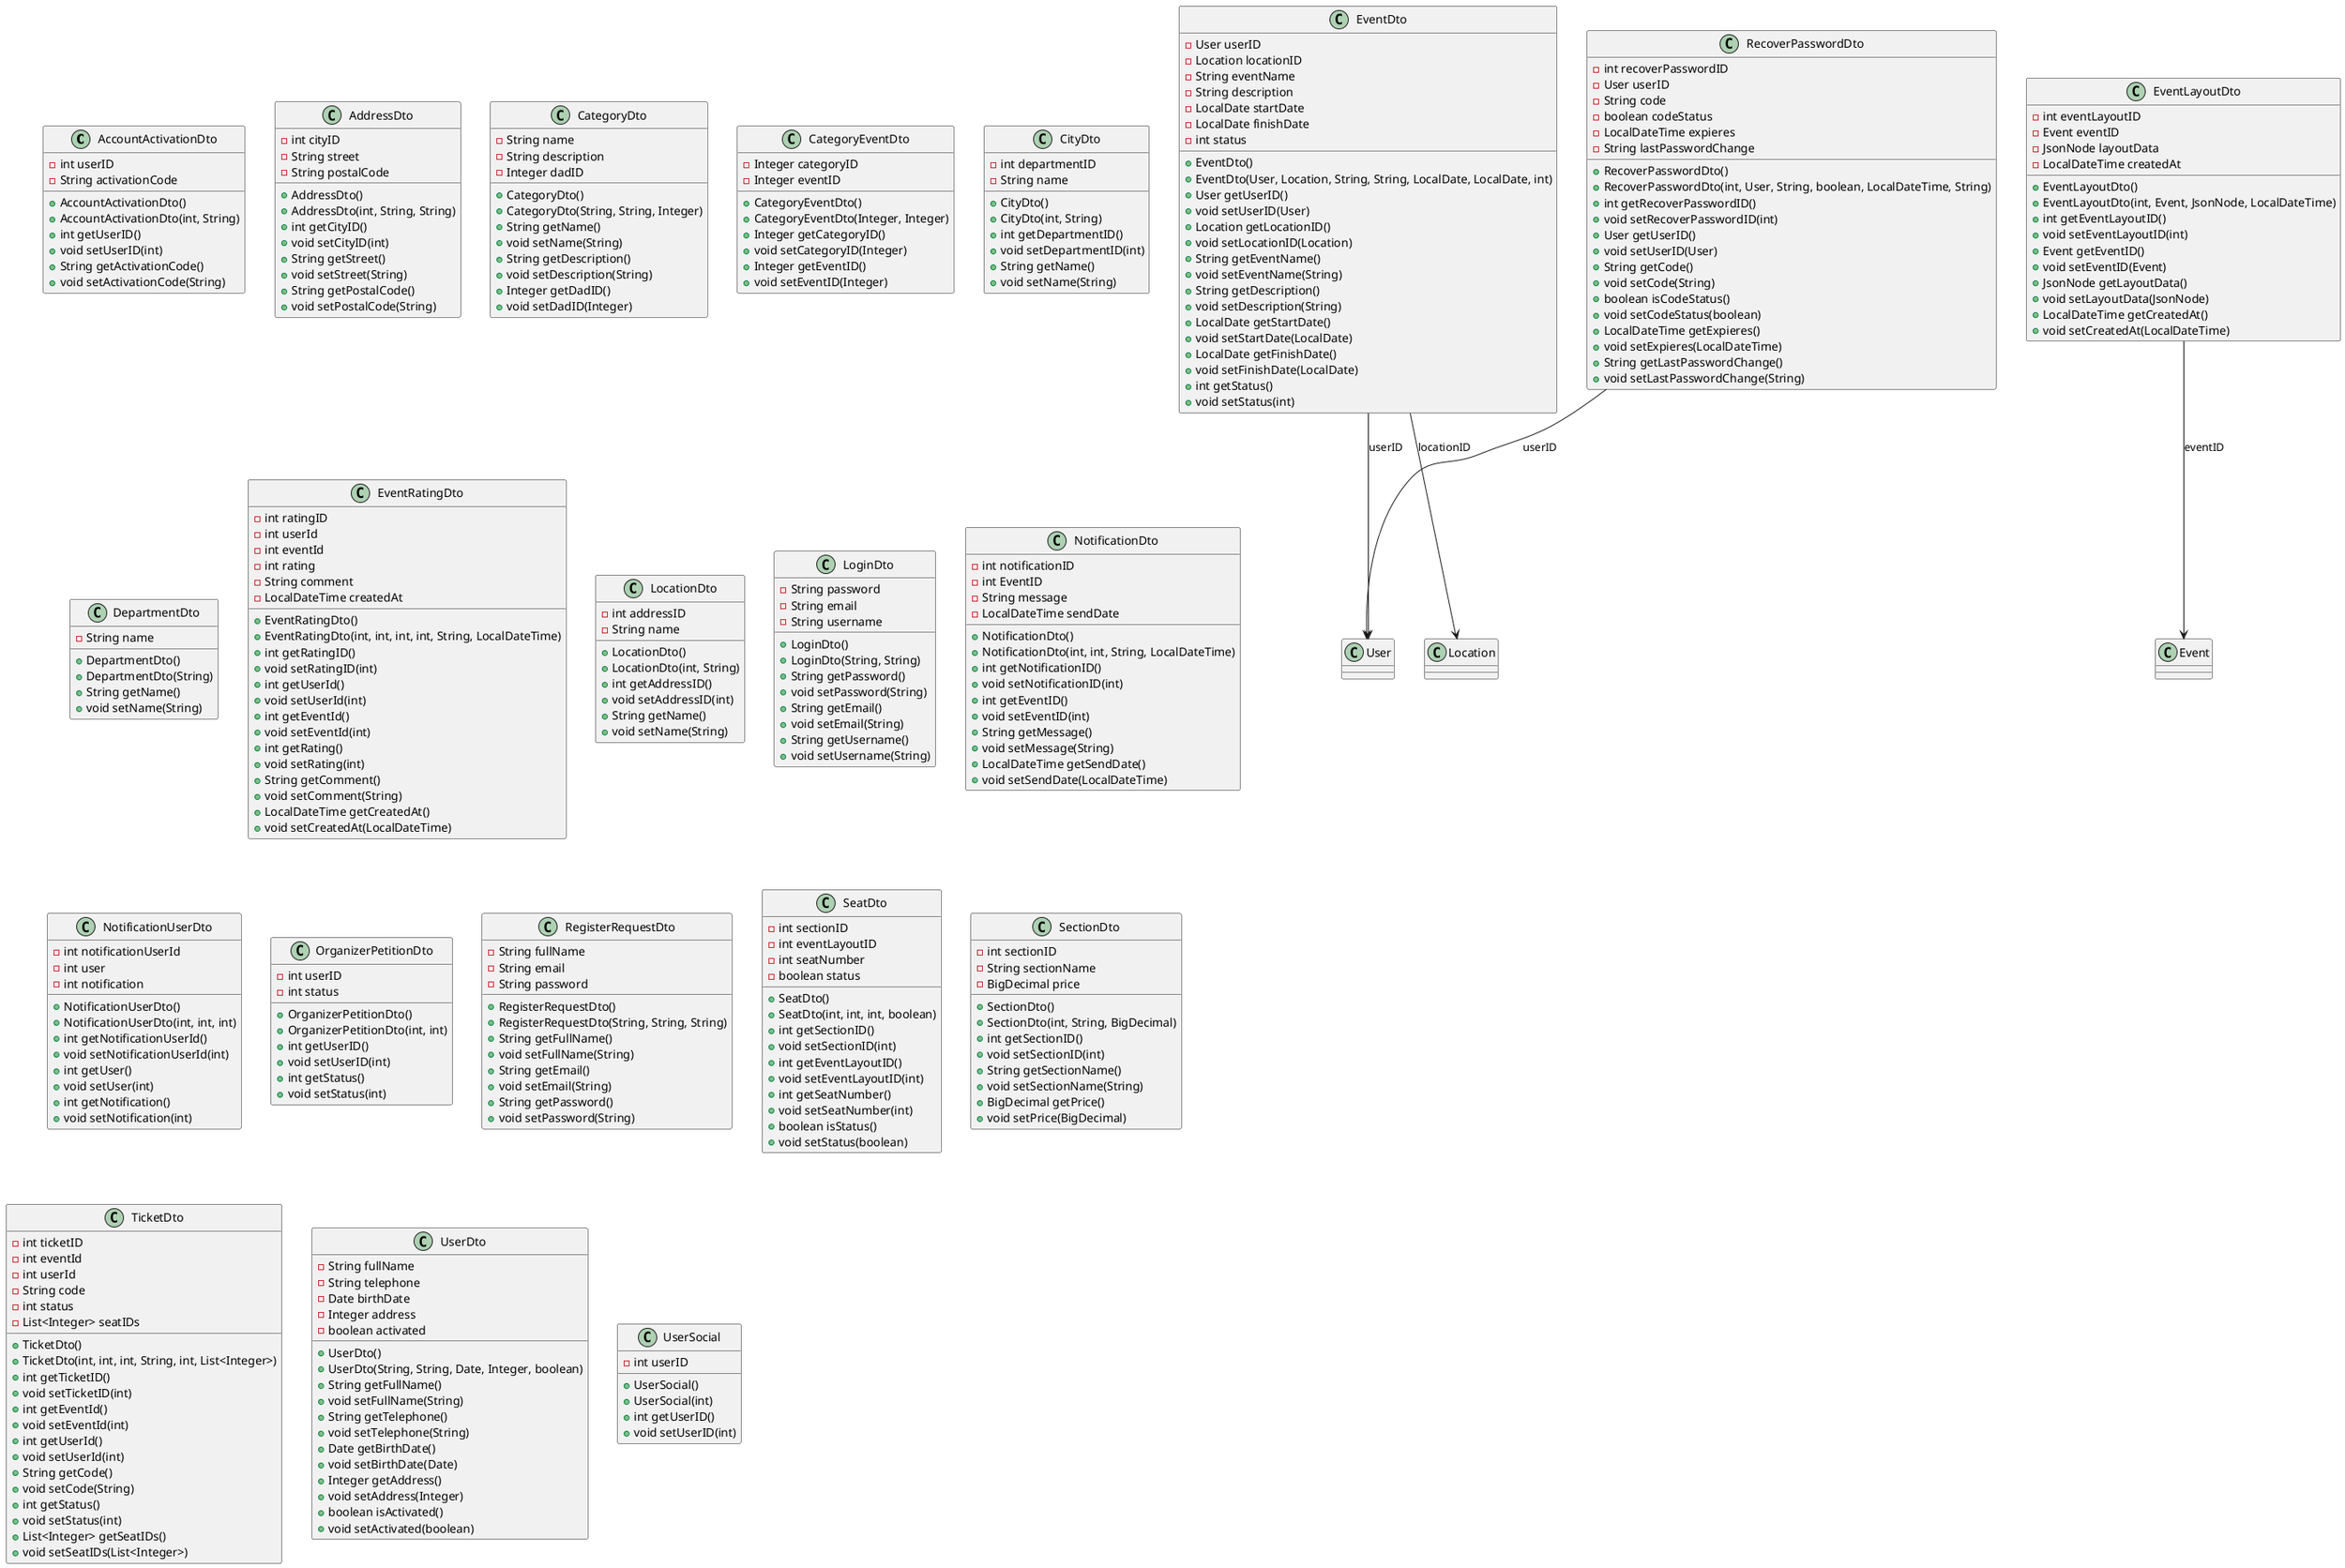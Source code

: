@startuml Complete DTO Class Diagram

class AccountActivationDto {
    - int userID
    - String activationCode
    + AccountActivationDto()
    + AccountActivationDto(int, String)
    + int getUserID()
    + void setUserID(int)
    + String getActivationCode()
    + void setActivationCode(String)
}

class AddressDto {
    - int cityID
    - String street
    - String postalCode
    + AddressDto()
    + AddressDto(int, String, String)
    + int getCityID()
    + void setCityID(int)
    + String getStreet()
    + void setStreet(String)
    + String getPostalCode()
    + void setPostalCode(String)
}

class CategoryDto {
    - String name
    - String description
    - Integer dadID
    + CategoryDto()
    + CategoryDto(String, String, Integer)
    + String getName()
    + void setName(String)
    + String getDescription()
    + void setDescription(String)
    + Integer getDadID()
    + void setDadID(Integer)
}

class CategoryEventDto {
    - Integer categoryID
    - Integer eventID
    + CategoryEventDto()
    + CategoryEventDto(Integer, Integer)
    + Integer getCategoryID()
    + void setCategoryID(Integer)
    + Integer getEventID()
    + void setEventID(Integer)
}

class CityDto {
    - int departmentID
    - String name
    + CityDto()
    + CityDto(int, String)
    + int getDepartmentID()
    + void setDepartmentID(int)
    + String getName()
    + void setName(String)
}

class DepartmentDto {
    - String name
    + DepartmentDto()
    + DepartmentDto(String)
    + String getName()
    + void setName(String)
}

class EventDto {
    - User userID
    - Location locationID
    - String eventName
    - String description
    - LocalDate startDate
    - LocalDate finishDate
    - int status
    + EventDto()
    + EventDto(User, Location, String, String, LocalDate, LocalDate, int)
    + User getUserID()
    + void setUserID(User)
    + Location getLocationID()
    + void setLocationID(Location)
    + String getEventName()
    + void setEventName(String)
    + String getDescription()
    + void setDescription(String)
    + LocalDate getStartDate()
    + void setStartDate(LocalDate)
    + LocalDate getFinishDate()
    + void setFinishDate(LocalDate)
    + int getStatus()
    + void setStatus(int)
}

class EventLayoutDto {
    - int eventLayoutID
    - Event eventID
    - JsonNode layoutData
    - LocalDateTime createdAt
    + EventLayoutDto()
    + EventLayoutDto(int, Event, JsonNode, LocalDateTime)
    + int getEventLayoutID()
    + void setEventLayoutID(int)
    + Event getEventID()
    + void setEventID(Event)
    + JsonNode getLayoutData()
    + void setLayoutData(JsonNode)
    + LocalDateTime getCreatedAt()
    + void setCreatedAt(LocalDateTime)
}

class EventRatingDto {
    - int ratingID
    - int userId
    - int eventId
    - int rating
    - String comment
    - LocalDateTime createdAt
    + EventRatingDto()
    + EventRatingDto(int, int, int, int, String, LocalDateTime)
    + int getRatingID()
    + void setRatingID(int)
    + int getUserId()
    + void setUserId(int)
    + int getEventId()
    + void setEventId(int)
    + int getRating()
    + void setRating(int)
    + String getComment()
    + void setComment(String)
    + LocalDateTime getCreatedAt()
    + void setCreatedAt(LocalDateTime)
}

class LocationDto {
    - int addressID
    - String name
    + LocationDto()
    + LocationDto(int, String)
    + int getAddressID()
    + void setAddressID(int)
    + String getName()
    + void setName(String)
}

class LoginDto {
    - String password
    - String email
    - String username
    + LoginDto()
    + LoginDto(String, String)
    + String getPassword()
    + void setPassword(String)
    + String getEmail()
    + void setEmail(String)
    + String getUsername()
    + void setUsername(String)
}

class NotificationDto {
    - int notificationID
    - int EventID
    - String message
    - LocalDateTime sendDate
    + NotificationDto()
    + NotificationDto(int, int, String, LocalDateTime)
    + int getNotificationID()
    + void setNotificationID(int)
    + int getEventID()
    + void setEventID(int)
    + String getMessage()
    + void setMessage(String)
    + LocalDateTime getSendDate()
    + void setSendDate(LocalDateTime)
}

class NotificationUserDto {
    - int notificationUserId
    - int user
    - int notification
    + NotificationUserDto()
    + NotificationUserDto(int, int, int)
    + int getNotificationUserId()
    + void setNotificationUserId(int)
    + int getUser()
    + void setUser(int)
    + int getNotification()
    + void setNotification(int)
}

class OrganizerPetitionDto {
    - int userID
    - int status
    + OrganizerPetitionDto()
    + OrganizerPetitionDto(int, int)
    + int getUserID()
    + void setUserID(int)
    + int getStatus()
    + void setStatus(int)
}

class RecoverPasswordDto {
    - int recoverPasswordID
    - User userID
    - String code
    - boolean codeStatus
    - LocalDateTime expieres
    - String lastPasswordChange
    + RecoverPasswordDto()
    + RecoverPasswordDto(int, User, String, boolean, LocalDateTime, String)
    + int getRecoverPasswordID()
    + void setRecoverPasswordID(int)
    + User getUserID()
    + void setUserID(User)
    + String getCode()
    + void setCode(String)
    + boolean isCodeStatus()
    + void setCodeStatus(boolean)
    + LocalDateTime getExpieres()
    + void setExpieres(LocalDateTime)
    + String getLastPasswordChange()
    + void setLastPasswordChange(String)
}

class RegisterRequestDto {
    - String fullName
    - String email
    - String password
    + RegisterRequestDto()
    + RegisterRequestDto(String, String, String)
    + String getFullName()
    + void setFullName(String)
    + String getEmail()
    + void setEmail(String)
    + String getPassword()
    + void setPassword(String)
}

class SeatDto {
    - int sectionID
    - int eventLayoutID
    - int seatNumber
    - boolean status
    + SeatDto()
    + SeatDto(int, int, int, boolean)
    + int getSectionID()
    + void setSectionID(int)
    + int getEventLayoutID()
    + void setEventLayoutID(int)
    + int getSeatNumber()
    + void setSeatNumber(int)
    + boolean isStatus()
    + void setStatus(boolean)
}

class SectionDto {
    - int sectionID
    - String sectionName
    - BigDecimal price
    + SectionDto()
    + SectionDto(int, String, BigDecimal)
    + int getSectionID()
    + void setSectionID(int)
    + String getSectionName()
    + void setSectionName(String)
    + BigDecimal getPrice()
    + void setPrice(BigDecimal)
}

class TicketDto {
    - int ticketID
    - int eventId
    - int userId
    - String code
    - int status
    - List<Integer> seatIDs
    + TicketDto()
    + TicketDto(int, int, int, String, int, List<Integer>)
    + int getTicketID()
    + void setTicketID(int)
    + int getEventId()
    + void setEventId(int)
    + int getUserId()
    + void setUserId(int)
    + String getCode()
    + void setCode(String)
    + int getStatus()
    + void setStatus(int)
    + List<Integer> getSeatIDs()
    + void setSeatIDs(List<Integer>)
}

class UserDto {
    - String fullName
    - String telephone
    - Date birthDate
    - Integer address
    - boolean activated
    + UserDto()
    + UserDto(String, String, Date, Integer, boolean)
    + String getFullName()
    + void setFullName(String)
    + String getTelephone()
    + void setTelephone(String)
    + Date getBirthDate()
    + void setBirthDate(Date)
    + Integer getAddress()
    + void setAddress(Integer)
    + boolean isActivated()
    + void setActivated(boolean)
}

class UserSocial {
    - int userID
    + UserSocial()
    + UserSocial(int)
    + int getUserID()
    + void setUserID(int)
}

' Relationships
EventDto --> User : userID
EventDto --> Location : locationID
EventLayoutDto --> Event : eventID
RecoverPasswordDto --> User : userID

@enduml